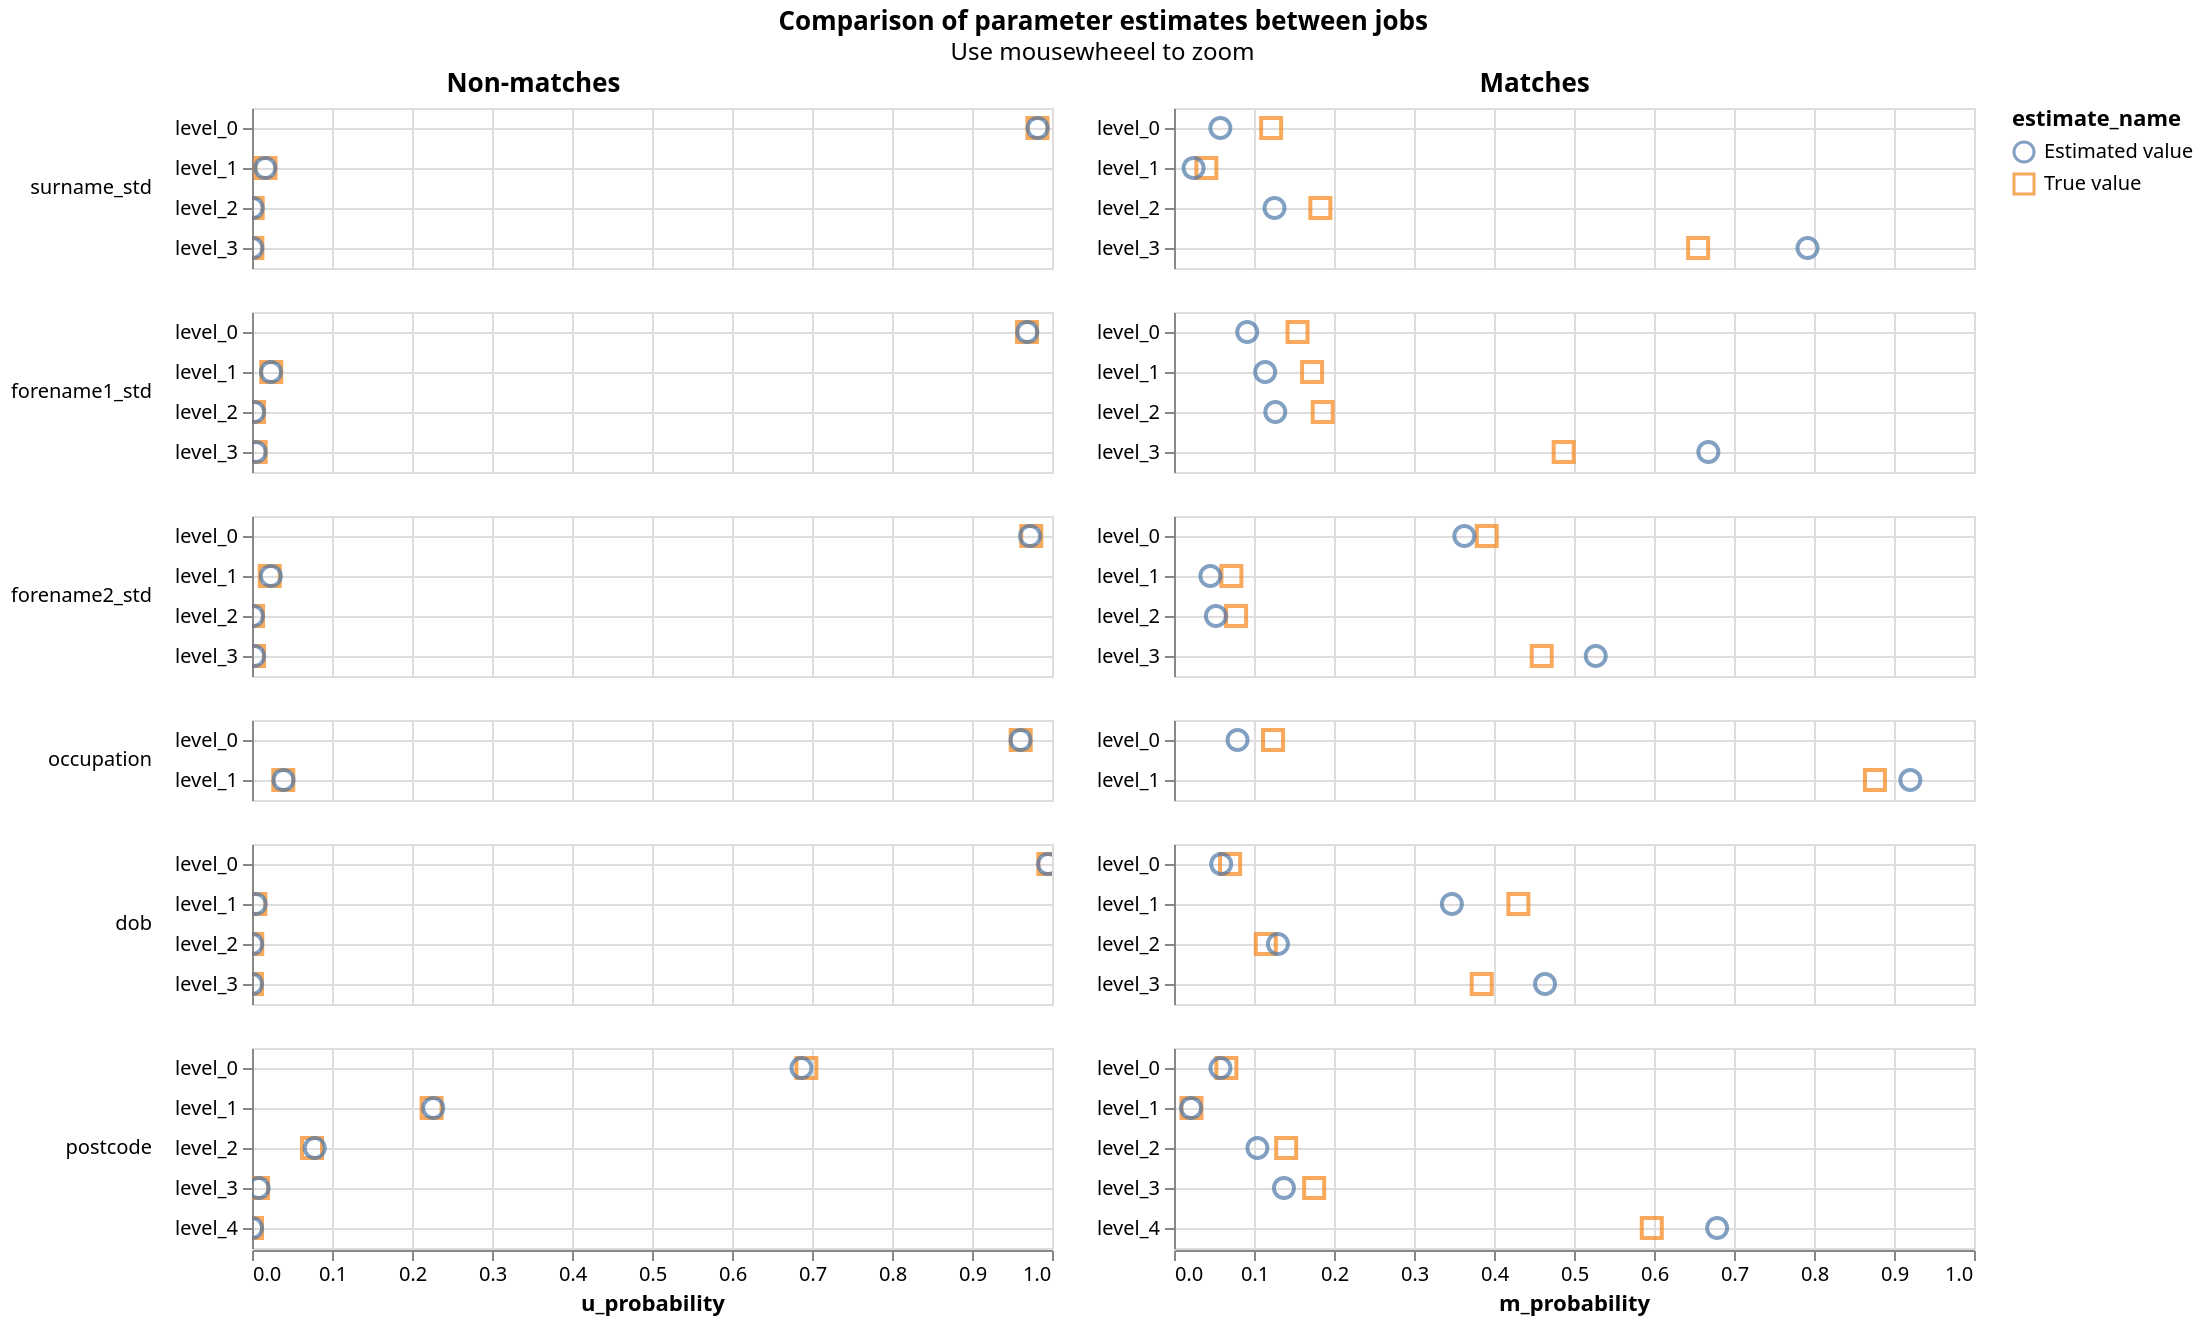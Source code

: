 {"config": {"view": {"continuousWidth": 400, "continuousHeight": 300}, "title": {"anchor": "middle"}}, "hconcat": [{"mark": {"type": "point", "filled": false, "opacity": 0.7, "size": 100}, "encoding": {"color": {"type": "nominal", "field": "estimate_name"}, "row": {"type": "nominal", "field": "column_name", "header": {"labelAlign": "left", "labelAnchor": "middle", "labelAngle": 0}, "sort": {"field": "gamma_index"}, "title": null}, "shape": {"type": "nominal", "field": "estimate_name", "scale": {"range": ["circle", "square", "triangle", "diamond"]}}, "tooltip": [{"type": "nominal", "field": "column_name"}, {"type": "nominal", "field": "estimate_name"}, {"type": "quantitative", "field": "m_probability"}, {"type": "quantitative", "field": "u_probability"}], "x": {"type": "quantitative", "field": "u_probability", "scale": {"domain": [0, 1]}}, "y": {"type": "nominal", "axis": {"grid": true, "title": null}, "field": "level_name"}}, "resolve": {"scale": {"y": "independent"}}, "selection": {"selector076": {"type": "interval", "bind": "scales", "encodings": ["x", "y"]}}, "title": "Non-matches", "transform": [{"filter": "(datum.gamma_index !== 1000000)"}]}, {"mark": {"type": "point", "filled": false, "opacity": 0.7, "size": 100}, "encoding": {"color": {"type": "nominal", "field": "estimate_name"}, "row": {"type": "nominal", "field": "column_name", "header": {"labels": false}, "sort": {"field": "gamma_index"}, "title": null}, "shape": {"type": "nominal", "field": "estimate_name", "scale": {"range": ["circle", "square", "triangle", "diamond", "cross"]}}, "tooltip": [{"type": "nominal", "field": "column_name"}, {"type": "nominal", "field": "estimate_name"}, {"type": "quantitative", "field": "m_probability"}, {"type": "quantitative", "field": "u_probability"}], "x": {"type": "quantitative", "field": "m_probability", "scale": {"domain": [0, 1]}}, "y": {"type": "nominal", "axis": {"grid": true, "title": null}, "field": "level_name"}}, "resolve": {"scale": {"y": "independent"}}, "selection": {"selector076": {"type": "interval", "bind": "scales", "encodings": ["x", "y"]}}, "title": "Matches", "transform": [{"filter": "(datum.gamma_index !== 1000001)"}]}], "data": {"name": "data-65c24bf7bd53000f13a5cc7f2ccb53b4"}, "title": {"text": "Comparison of parameter estimates between jobs", "subtitle": "Use mousewheeel to zoom"}, "$schema": "https://vega.github.io/schema/vega-lite/v4.8.1.json", "datasets": {"data-65c24bf7bd53000f13a5cc7f2ccb53b4": [{"m_probability": 0.12140211638205875, "u_probability": 0.9818284974810112, "bayes_factor": 0.12364900458025939, "log2_bayes_factor": -3.0156774693358472, "gamma_column_name": "gamma_surname_std", "level_name": "level_0", "gamma_index": 0, "column_name": "surname_std", "max_gamma_index": 3, "num_levels": 4, "level_proportion": null, "estimate_name": "True value"}, {"m_probability": 0.040466007404380305, "u_probability": 0.016813986572795682, "bayes_factor": 2.4066872677210647, "log2_bayes_factor": 1.2670486858006302, "gamma_column_name": "gamma_surname_std", "level_name": "level_1", "gamma_index": 1, "column_name": "surname_std", "max_gamma_index": 3, "num_levels": 4, "level_proportion": null, "estimate_name": "True value"}, {"m_probability": 0.18294854463667662, "u_probability": 0.0008840694926999293, "bayes_factor": 206.9390994116941, "log2_bayes_factor": 7.693062445886409, "gamma_column_name": "gamma_surname_std", "level_name": "level_2", "gamma_index": 2, "column_name": "surname_std", "max_gamma_index": 3, "num_levels": 4, "level_proportion": null, "estimate_name": "True value"}, {"m_probability": 0.6551833315768844, "u_probability": 0.0004734464534932169, "bayes_factor": 1383.8594137579091, "log2_bayes_factor": 10.434481671728973, "gamma_column_name": "gamma_surname_std", "level_name": "level_3", "gamma_index": 3, "column_name": "surname_std", "max_gamma_index": 3, "num_levels": 4, "level_proportion": null, "estimate_name": "True value"}, {"m_probability": 0.05795912179180747, "u_probability": 0.9820516333168352, "bayes_factor": 0.05901840577979912, "log2_bayes_factor": -4.082691238924177, "gamma_column_name": "gamma_surname_std", "level_name": "level_0", "gamma_index": 0, "column_name": "surname_std", "max_gamma_index": 3, "num_levels": 4, "level_proportion": null, "estimate_name": "Estimated value"}, {"m_probability": 0.024484383508049917, "u_probability": 0.01659065866650371, "bayes_factor": 1.4757933364926323, "log2_bayes_factor": 0.5614907069726965, "gamma_column_name": "gamma_surname_std", "level_name": "level_1", "gamma_index": 1, "column_name": "surname_std", "max_gamma_index": 3, "num_levels": 4, "level_proportion": null, "estimate_name": "Estimated value"}, {"m_probability": 0.12565547670907048, "u_probability": 0.0008820697958122001, "bayes_factor": 142.45525388766805, "log2_bayes_factor": 7.154365020407412, "gamma_column_name": "gamma_surname_std", "level_name": "level_2", "gamma_index": 2, "column_name": "surname_std", "max_gamma_index": 3, "num_levels": 4, "level_proportion": null, "estimate_name": "Estimated value"}, {"m_probability": 0.7919010179910723, "u_probability": 0.000475638220848905, "bayes_factor": 1664.9230092941455, "log2_bayes_factor": 10.701239749239297, "gamma_column_name": "gamma_surname_std", "level_name": "level_3", "gamma_index": 3, "column_name": "surname_std", "max_gamma_index": 3, "num_levels": 4, "level_proportion": null, "estimate_name": "Estimated value"}, {"m_probability": 0.1544114219741055, "u_probability": 0.9687964029396311, "bayes_factor": 0.15938480108469952, "log2_bayes_factor": -2.6494140342239385, "gamma_column_name": "gamma_forename1_std", "level_name": "level_0", "gamma_index": 0, "column_name": "forename1_std", "max_gamma_index": 3, "num_levels": 4, "level_proportion": null, "estimate_name": "True value"}, {"m_probability": 0.1726021061236783, "u_probability": 0.024027036447125914, "bayes_factor": 7.183661892864226, "log2_bayes_factor": 2.8447194496103827, "gamma_column_name": "gamma_forename1_std", "level_name": "level_1", "gamma_index": 1, "column_name": "forename1_std", "max_gamma_index": 3, "num_levels": 4, "level_proportion": null, "estimate_name": "True value"}, {"m_probability": 0.18588889964539387, "u_probability": 0.0025600203820343383, "bayes_factor": 72.61227330451015, "log2_bayes_factor": 6.182141515546872, "gamma_column_name": "gamma_forename1_std", "level_name": "level_2", "gamma_index": 2, "column_name": "forename1_std", "max_gamma_index": 3, "num_levels": 4, "level_proportion": null, "estimate_name": "True value"}, {"m_probability": 0.4870975722568223, "u_probability": 0.004616540231208702, "bayes_factor": 105.51138901897764, "log2_bayes_factor": 6.721254923251107, "gamma_column_name": "gamma_forename1_std", "level_name": "level_3", "gamma_index": 3, "column_name": "forename1_std", "max_gamma_index": 3, "num_levels": 4, "level_proportion": null, "estimate_name": "True value"}, {"m_probability": 0.0915090143321037, "u_probability": 0.9691152531061201, "bayes_factor": 0.09442531632724521, "log2_bayes_factor": -3.404682478035583, "gamma_column_name": "gamma_forename1_std", "level_name": "level_0", "gamma_index": 0, "column_name": "forename1_std", "max_gamma_index": 3, "num_levels": 4, "level_proportion": null, "estimate_name": "Estimated value"}, {"m_probability": 0.11394010315439385, "u_probability": 0.02368098871296429, "bayes_factor": 4.811458868354458, "log2_bayes_factor": 2.266474395664287, "gamma_column_name": "gamma_forename1_std", "level_name": "level_1", "gamma_index": 1, "column_name": "forename1_std", "max_gamma_index": 3, "num_levels": 4, "level_proportion": null, "estimate_name": "Estimated value"}, {"m_probability": 0.12661290712347356, "u_probability": 0.0026105033457058213, "bayes_factor": 48.501338767386365, "log2_bayes_factor": 5.599952664999758, "gamma_column_name": "gamma_forename1_std", "level_name": "level_2", "gamma_index": 2, "column_name": "forename1_std", "max_gamma_index": 3, "num_levels": 4, "level_proportion": null, "estimate_name": "Estimated value"}, {"m_probability": 0.667937975390029, "u_probability": 0.0045932548352097475, "bayes_factor": 145.4171386856066, "log2_bayes_factor": 7.184053503321041, "gamma_column_name": "gamma_forename1_std", "level_name": "level_3", "gamma_index": 3, "column_name": "forename1_std", "max_gamma_index": 3, "num_levels": 4, "level_proportion": null, "estimate_name": "Estimated value"}, {"m_probability": 0.39095170388214284, "u_probability": 0.9740488151893613, "bayes_factor": 0.40136767047567257, "log2_bayes_factor": -1.3170036802865484, "gamma_column_name": "gamma_forename2_std", "level_name": "level_0", "gamma_index": 0, "column_name": "forename2_std", "max_gamma_index": 3, "num_levels": 4, "level_proportion": null, "estimate_name": "True value"}, {"m_probability": 0.07177189894738198, "u_probability": 0.022203193208746468, "bayes_factor": 3.2325034634706955, "log2_bayes_factor": 1.6926519158141282, "gamma_column_name": "gamma_forename2_std", "level_name": "level_1", "gamma_index": 1, "column_name": "forename2_std", "max_gamma_index": 3, "num_levels": 4, "level_proportion": null, "estimate_name": "True value"}, {"m_probability": 0.07763319554992328, "u_probability": 0.0012652823229062937, "bayes_factor": 61.35642152306649, "log2_bayes_factor": 5.939142438199639, "gamma_column_name": "gamma_forename2_std", "level_name": "level_2", "gamma_index": 2, "column_name": "forename2_std", "max_gamma_index": 3, "num_levels": 4, "level_proportion": null, "estimate_name": "True value"}, {"m_probability": 0.4596432016205519, "u_probability": 0.0024827092789859277, "bayes_factor": 185.13774669916043, "log2_bayes_factor": 7.532455257991571, "gamma_column_name": "gamma_forename2_std", "level_name": "level_3", "gamma_index": 3, "column_name": "forename2_std", "max_gamma_index": 3, "num_levels": 4, "level_proportion": null, "estimate_name": "True value"}, {"m_probability": 0.36292104887149046, "u_probability": 0.9725966108124937, "bayes_factor": 0.37314652841357454, "log2_bayes_factor": -1.4221858308830553, "gamma_column_name": "gamma_forename2_std", "level_name": "level_0", "gamma_index": 0, "column_name": "forename2_std", "max_gamma_index": 3, "num_levels": 4, "level_proportion": null, "estimate_name": "Estimated value"}, {"m_probability": 0.045433668326405566, "u_probability": 0.02354129339488495, "bayes_factor": 1.9299563352061782, "log2_bayes_factor": 0.9485682072373319, "gamma_column_name": "gamma_forename2_std", "level_name": "level_1", "gamma_index": 1, "column_name": "forename2_std", "max_gamma_index": 3, "num_levels": 4, "level_proportion": null, "estimate_name": "Estimated value"}, {"m_probability": 0.052350852617385625, "u_probability": 0.0012047787035261597, "bayes_factor": 43.45267098776279, "log2_bayes_factor": 5.441372955525759, "gamma_column_name": "gamma_forename2_std", "level_name": "level_2", "gamma_index": 2, "column_name": "forename2_std", "max_gamma_index": 3, "num_levels": 4, "level_proportion": null, "estimate_name": "Estimated value"}, {"m_probability": 0.5271494664661658, "u_probability": 0.0026573170890952062, "bayes_factor": 198.3765763707393, "log2_bayes_factor": 7.632097877047972, "gamma_column_name": "gamma_forename2_std", "level_name": "level_3", "gamma_index": 3, "column_name": "forename2_std", "max_gamma_index": 3, "num_levels": 4, "level_proportion": null, "estimate_name": "Estimated value"}, {"m_probability": 0.12383415602114342, "u_probability": 0.9608637280476107, "bayes_factor": 0.12887795886807318, "log2_bayes_factor": -2.9559225445370974, "gamma_column_name": "gamma_occupation", "level_name": "level_0", "gamma_index": 0, "column_name": "occupation", "max_gamma_index": 1, "num_levels": 2, "level_proportion": null, "estimate_name": "True value"}, {"m_probability": 0.8761658439788566, "u_probability": 0.039136271952389376, "bayes_factor": 22.387565301180004, "log2_bayes_factor": 4.484625735230421, "gamma_column_name": "gamma_occupation", "level_name": "level_1", "gamma_index": 1, "column_name": "occupation", "max_gamma_index": 1, "num_levels": 2, "level_proportion": null, "estimate_name": "True value"}, {"m_probability": 0.07942144350636787, "u_probability": 0.960615413807468, "bayes_factor": 0.08267766929907495, "log2_bayes_factor": -3.596358470315435, "gamma_column_name": "gamma_occupation", "level_name": "level_0", "gamma_index": 0, "column_name": "occupation", "max_gamma_index": 1, "num_levels": 2, "level_proportion": null, "estimate_name": "Estimated value"}, {"m_probability": 0.9204086565724586, "u_probability": 0.039384586192532, "bayes_factor": 23.369768367579905, "log2_bayes_factor": 4.546571529624281, "gamma_column_name": "gamma_occupation", "level_name": "level_1", "gamma_index": 1, "column_name": "occupation", "max_gamma_index": 1, "num_levels": 2, "level_proportion": null, "estimate_name": "Estimated value"}, {"m_probability": 0.0701545640159956, "u_probability": 0.9954640307589572, "bayes_factor": 0.0704742329690292, "log2_bayes_factor": -3.826760318969801, "gamma_column_name": "gamma_dob", "level_name": "level_0", "gamma_index": 0, "column_name": "dob", "max_gamma_index": 3, "num_levels": 4, "level_proportion": null, "estimate_name": "True value"}, {"m_probability": 0.430486876107942, "u_probability": 0.004227388467905598, "bayes_factor": 101.83281696872794, "log2_bayes_factor": 6.670058753629054, "gamma_column_name": "gamma_dob", "level_name": "level_1", "gamma_index": 1, "column_name": "dob", "max_gamma_index": 3, "num_levels": 4, "level_proportion": null, "estimate_name": "True value"}, {"m_probability": 0.1147337033525214, "u_probability": 0.0002899409301548454, "bayes_factor": 395.71406248592393, "log2_bayes_factor": 8.628314525032813, "gamma_column_name": "gamma_dob", "level_name": "level_2", "gamma_index": 2, "column_name": "dob", "max_gamma_index": 3, "num_levels": 4, "level_proportion": null, "estimate_name": "True value"}, {"m_probability": 0.384624856523541, "u_probability": 1.8639842982348563e-05, "bayes_factor": 20634.554533950235, "log2_bayes_factor": 14.332774672820593, "gamma_column_name": "gamma_dob", "level_name": "level_3", "gamma_index": 3, "column_name": "dob", "max_gamma_index": 3, "num_levels": 4, "level_proportion": null, "estimate_name": "True value"}, {"m_probability": 0.05898746739304598, "u_probability": 0.9951373844695857, "bayes_factor": 0.05927570234383935, "log2_bayes_factor": -4.076415337812342, "gamma_column_name": "gamma_dob", "level_name": "level_0", "gamma_index": 0, "column_name": "dob", "max_gamma_index": 3, "num_levels": 4, "level_proportion": null, "estimate_name": "Estimated value"}, {"m_probability": 0.3473210148333301, "u_probability": 0.004532577609689287, "bayes_factor": 76.62770386785265, "log2_bayes_factor": 6.259794171200329, "gamma_column_name": "gamma_dob", "level_name": "level_1", "gamma_index": 1, "column_name": "dob", "max_gamma_index": 3, "num_levels": 4, "level_proportion": null, "estimate_name": "Estimated value"}, {"m_probability": 0.12993330319214527, "u_probability": 0.0003107274870457939, "bayes_factor": 418.15838189106256, "log2_bayes_factor": 8.707905671531982, "gamma_column_name": "gamma_dob", "level_name": "level_2", "gamma_index": 2, "column_name": "dob", "max_gamma_index": 3, "num_levels": 4, "level_proportion": null, "estimate_name": "Estimated value"}, {"m_probability": 0.4637582145814793, "u_probability": 1.931043367935333e-05, "bayes_factor": 24015.939894572566, "log2_bayes_factor": 14.551704650948196, "gamma_column_name": "gamma_dob", "level_name": "level_3", "gamma_index": 3, "column_name": "dob", "max_gamma_index": 3, "num_levels": 4, "level_proportion": null, "estimate_name": "Estimated value"}, {"m_probability": 0.06546442261733629, "u_probability": 0.6929841483010887, "bayes_factor": 0.09446741715207779, "log2_bayes_factor": -3.404039375984061, "gamma_column_name": "gamma_postcode", "level_name": "level_0", "gamma_index": 0, "column_name": "postcode", "max_gamma_index": 4, "num_levels": 5, "level_proportion": null, "estimate_name": "True value"}, {"m_probability": 0.021853819347834424, "u_probability": 0.22447761962407276, "bayes_factor": 0.09735411211341463, "log2_bayes_factor": -3.3606142719453547, "gamma_column_name": "gamma_postcode", "level_name": "level_1", "gamma_index": 1, "column_name": "postcode", "max_gamma_index": 4, "num_levels": 5, "level_proportion": null, "estimate_name": "True value"}, {"m_probability": 0.1402251994052269, "u_probability": 0.07500265862898567, "bayes_factor": 1.8696030509915178, "log2_bayes_factor": 0.9027319935587617, "gamma_column_name": "gamma_postcode", "level_name": "level_2", "gamma_index": 2, "column_name": "postcode", "max_gamma_index": 4, "num_levels": 5, "level_proportion": null, "estimate_name": "True value"}, {"m_probability": 0.17520711400941888, "u_probability": 0.007519518544359998, "bayes_factor": 23.30031011637476, "log2_bayes_factor": 4.542277251499905, "gamma_column_name": "gamma_postcode", "level_name": "level_3", "gamma_index": 3, "column_name": "postcode", "max_gamma_index": 4, "num_levels": 5, "level_proportion": null, "estimate_name": "True value"}, {"m_probability": 0.5972494446201835, "u_probability": 1.6054901492949086e-05, "bayes_factor": 37200.44279826199, "log2_bayes_factor": 15.18303217343799, "gamma_column_name": "gamma_postcode", "level_name": "level_4", "gamma_index": 4, "column_name": "postcode", "max_gamma_index": 4, "num_levels": 5, "level_proportion": null, "estimate_name": "True value"}, {"m_probability": 0.058056582856882484, "u_probability": 0.6867917692396783, "bayes_factor": 0.08453302071624239, "log2_bayes_factor": -3.5643411854461915, "gamma_column_name": "gamma_postcode", "level_name": "level_0", "gamma_index": 0, "column_name": "postcode", "max_gamma_index": 4, "num_levels": 5, "level_proportion": null, "estimate_name": "Estimated value"}, {"m_probability": 0.021308505881478795, "u_probability": 0.22653194769186202, "bayes_factor": 0.09406402098508194, "log2_bayes_factor": -3.410213184909835, "gamma_column_name": "gamma_postcode", "level_name": "level_1", "gamma_index": 1, "column_name": "postcode", "max_gamma_index": 4, "num_levels": 5, "level_proportion": null, "estimate_name": "Estimated value"}, {"m_probability": 0.10423772950929992, "u_probability": 0.07842802901540927, "bayes_factor": 1.3290877103238137, "log2_bayes_factor": 0.4104363153543164, "gamma_column_name": "gamma_postcode", "level_name": "level_2", "gamma_index": 2, "column_name": "postcode", "max_gamma_index": 4, "num_levels": 5, "level_proportion": null, "estimate_name": "Estimated value"}, {"m_probability": 0.13746948795467454, "u_probability": 0.00823110629981246, "bayes_factor": 16.70121645225341, "log2_bayes_factor": 4.061881281761498, "gamma_column_name": "gamma_postcode", "level_name": "level_3", "gamma_index": 3, "column_name": "postcode", "max_gamma_index": 4, "num_levels": 5, "level_proportion": null, "estimate_name": "Estimated value"}, {"m_probability": 0.6789276937976636, "u_probability": 1.7147753237885456e-05, "bayes_factor": 39592.80754621964, "log2_bayes_factor": 15.272950752787517, "gamma_column_name": "gamma_postcode", "level_name": "level_4", "gamma_index": 4, "column_name": "postcode", "max_gamma_index": 4, "num_levels": 5, "level_proportion": null, "estimate_name": "Estimated value"}]}}